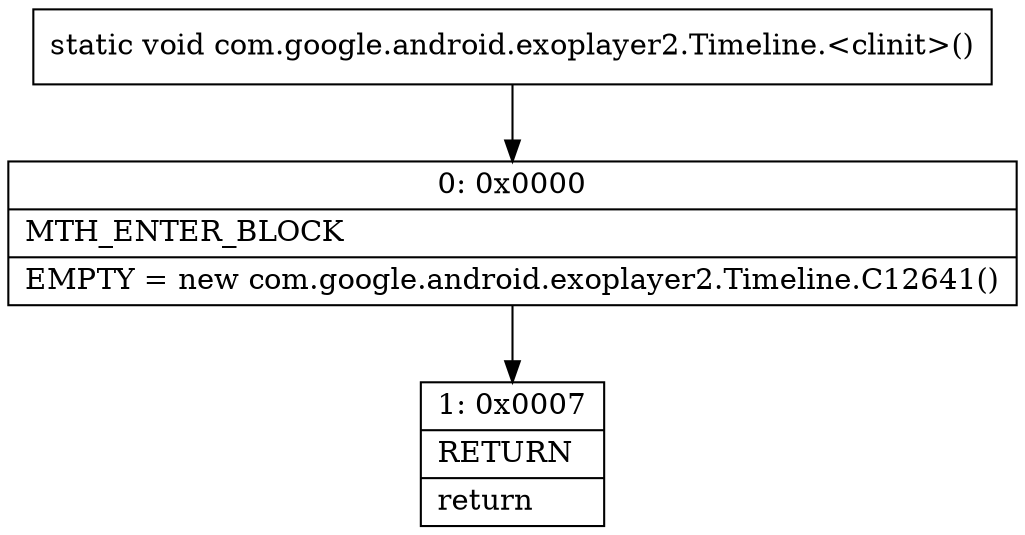 digraph "CFG forcom.google.android.exoplayer2.Timeline.\<clinit\>()V" {
Node_0 [shape=record,label="{0\:\ 0x0000|MTH_ENTER_BLOCK\l|EMPTY = new com.google.android.exoplayer2.Timeline.C12641()\l}"];
Node_1 [shape=record,label="{1\:\ 0x0007|RETURN\l|return\l}"];
MethodNode[shape=record,label="{static void com.google.android.exoplayer2.Timeline.\<clinit\>() }"];
MethodNode -> Node_0;
Node_0 -> Node_1;
}

